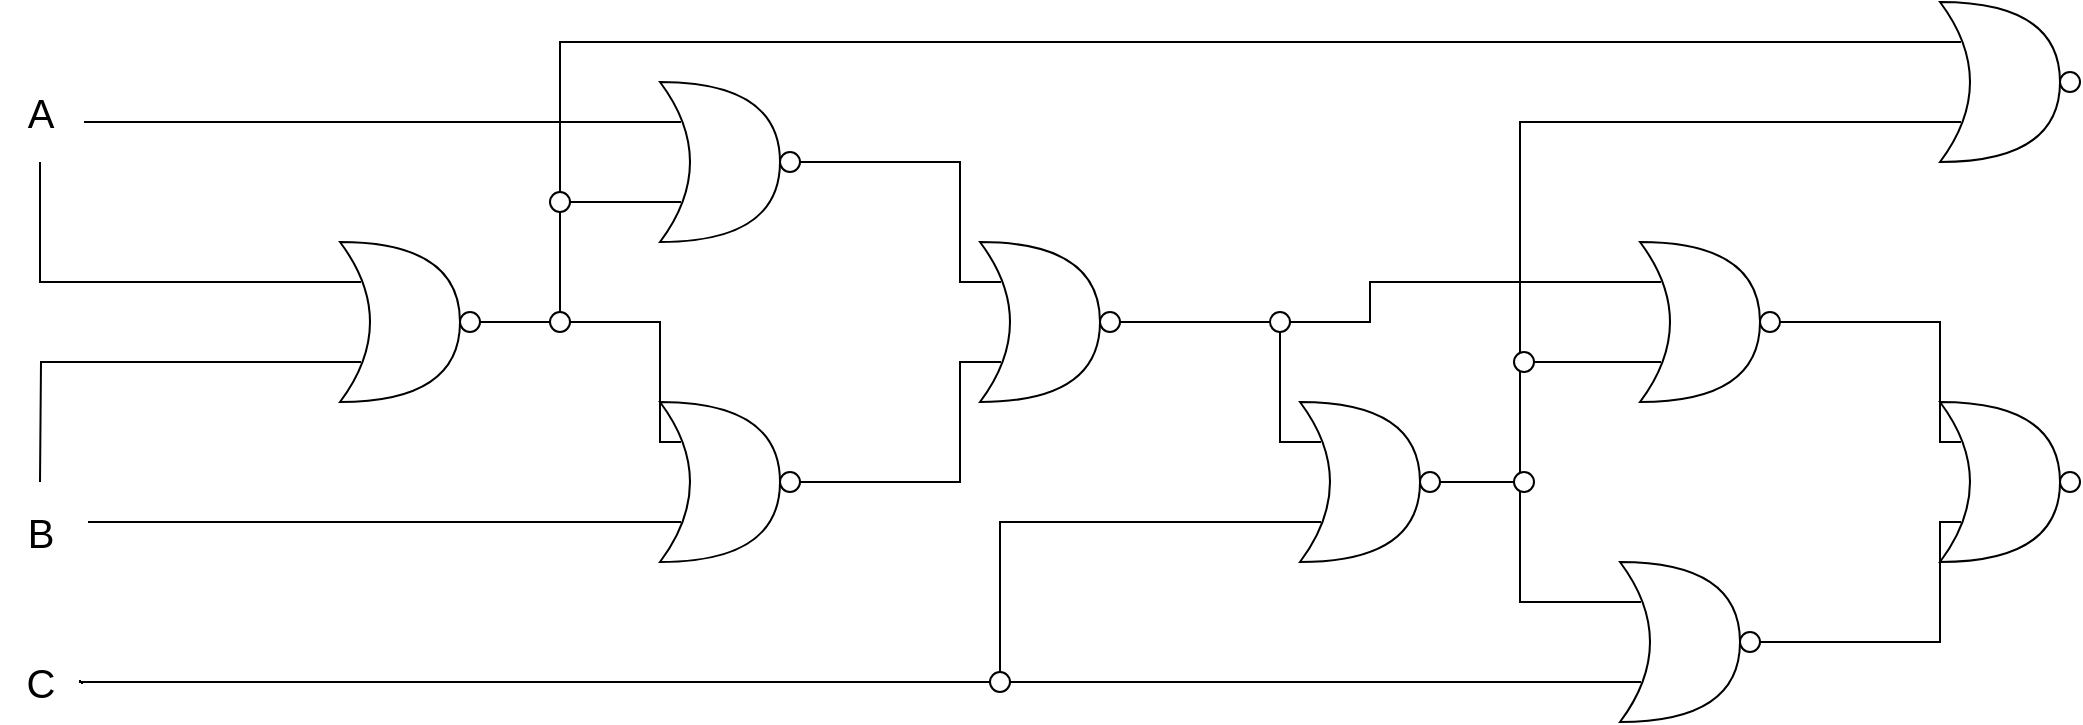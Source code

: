 <mxfile version="24.7.17">
  <diagram name="Страница — 1" id="eWbxnj-cociilJJ8RhSY">
    <mxGraphModel dx="1195" dy="697" grid="1" gridSize="10" guides="1" tooltips="1" connect="1" arrows="1" fold="1" page="1" pageScale="1" pageWidth="827" pageHeight="1169" math="0" shadow="0">
      <root>
        <mxCell id="0" />
        <mxCell id="1" parent="0" />
        <mxCell id="C5GJka8rz8zUdYA40OUr-13" style="edgeStyle=orthogonalEdgeStyle;rounded=0;orthogonalLoop=1;jettySize=auto;html=1;exitX=0.175;exitY=0.75;exitDx=0;exitDy=0;exitPerimeter=0;endArrow=none;endFill=0;" edge="1" parent="1" source="C5GJka8rz8zUdYA40OUr-3">
          <mxGeometry relative="1" as="geometry">
            <mxPoint x="90" y="400" as="targetPoint" />
          </mxGeometry>
        </mxCell>
        <mxCell id="C5GJka8rz8zUdYA40OUr-3" value="" style="shape=xor;whiteSpace=wrap;html=1;" vertex="1" parent="1">
          <mxGeometry x="240" y="280" width="60" height="80" as="geometry" />
        </mxCell>
        <mxCell id="C5GJka8rz8zUdYA40OUr-4" value="" style="shape=xor;whiteSpace=wrap;html=1;" vertex="1" parent="1">
          <mxGeometry x="400" y="200" width="60" height="80" as="geometry" />
        </mxCell>
        <mxCell id="C5GJka8rz8zUdYA40OUr-5" value="" style="shape=xor;whiteSpace=wrap;html=1;" vertex="1" parent="1">
          <mxGeometry x="400" y="360" width="60" height="80" as="geometry" />
        </mxCell>
        <mxCell id="C5GJka8rz8zUdYA40OUr-6" value="" style="shape=xor;whiteSpace=wrap;html=1;" vertex="1" parent="1">
          <mxGeometry x="560" y="280" width="60" height="80" as="geometry" />
        </mxCell>
        <mxCell id="C5GJka8rz8zUdYA40OUr-7" value="" style="shape=xor;whiteSpace=wrap;html=1;" vertex="1" parent="1">
          <mxGeometry x="720" y="360" width="60" height="80" as="geometry" />
        </mxCell>
        <mxCell id="C5GJka8rz8zUdYA40OUr-8" value="" style="shape=xor;whiteSpace=wrap;html=1;" vertex="1" parent="1">
          <mxGeometry x="890" y="280" width="60" height="80" as="geometry" />
        </mxCell>
        <mxCell id="C5GJka8rz8zUdYA40OUr-9" value="" style="shape=xor;whiteSpace=wrap;html=1;" vertex="1" parent="1">
          <mxGeometry x="880" y="440" width="60" height="80" as="geometry" />
        </mxCell>
        <mxCell id="C5GJka8rz8zUdYA40OUr-10" value="" style="shape=xor;whiteSpace=wrap;html=1;" vertex="1" parent="1">
          <mxGeometry x="1040" y="360" width="60" height="80" as="geometry" />
        </mxCell>
        <mxCell id="C5GJka8rz8zUdYA40OUr-11" value="" style="shape=xor;whiteSpace=wrap;html=1;" vertex="1" parent="1">
          <mxGeometry x="1040" y="160" width="60" height="80" as="geometry" />
        </mxCell>
        <mxCell id="C5GJka8rz8zUdYA40OUr-12" value="" style="endArrow=none;html=1;rounded=0;entryX=0.175;entryY=0.25;entryDx=0;entryDy=0;entryPerimeter=0;" edge="1" parent="1" target="C5GJka8rz8zUdYA40OUr-3">
          <mxGeometry width="50" height="50" relative="1" as="geometry">
            <mxPoint x="90" y="240" as="sourcePoint" />
            <mxPoint x="610" y="400" as="targetPoint" />
            <Array as="points">
              <mxPoint x="90" y="300" />
            </Array>
          </mxGeometry>
        </mxCell>
        <mxCell id="C5GJka8rz8zUdYA40OUr-14" value="A" style="text;html=1;align=center;verticalAlign=middle;resizable=0;points=[];autosize=1;strokeColor=none;fillColor=none;fontSize=20;" vertex="1" parent="1">
          <mxGeometry x="70" y="195" width="40" height="40" as="geometry" />
        </mxCell>
        <mxCell id="C5GJka8rz8zUdYA40OUr-15" value="B" style="text;html=1;align=center;verticalAlign=middle;resizable=0;points=[];autosize=1;strokeColor=none;fillColor=none;fontSize=20;" vertex="1" parent="1">
          <mxGeometry x="70" y="405" width="40" height="40" as="geometry" />
        </mxCell>
        <mxCell id="C5GJka8rz8zUdYA40OUr-16" value="C" style="text;html=1;align=center;verticalAlign=middle;resizable=0;points=[];autosize=1;strokeColor=none;fillColor=none;fontSize=20;" vertex="1" parent="1">
          <mxGeometry x="70" y="480" width="40" height="40" as="geometry" />
        </mxCell>
        <mxCell id="C5GJka8rz8zUdYA40OUr-17" style="edgeStyle=orthogonalEdgeStyle;rounded=0;orthogonalLoop=1;jettySize=auto;html=1;exitX=0.175;exitY=0.25;exitDx=0;exitDy=0;exitPerimeter=0;entryX=1.05;entryY=0.625;entryDx=0;entryDy=0;entryPerimeter=0;endArrow=none;endFill=0;" edge="1" parent="1" source="C5GJka8rz8zUdYA40OUr-4" target="C5GJka8rz8zUdYA40OUr-14">
          <mxGeometry relative="1" as="geometry" />
        </mxCell>
        <mxCell id="C5GJka8rz8zUdYA40OUr-18" style="edgeStyle=orthogonalEdgeStyle;rounded=0;orthogonalLoop=1;jettySize=auto;html=1;exitX=1;exitY=0.5;exitDx=0;exitDy=0;exitPerimeter=0;entryX=0.175;entryY=0.75;entryDx=0;entryDy=0;entryPerimeter=0;endArrow=none;endFill=0;" edge="1" parent="1" source="C5GJka8rz8zUdYA40OUr-3" target="C5GJka8rz8zUdYA40OUr-4">
          <mxGeometry relative="1" as="geometry" />
        </mxCell>
        <mxCell id="C5GJka8rz8zUdYA40OUr-19" style="edgeStyle=orthogonalEdgeStyle;rounded=0;orthogonalLoop=1;jettySize=auto;html=1;exitX=1;exitY=0.5;exitDx=0;exitDy=0;exitPerimeter=0;entryX=0.175;entryY=0.25;entryDx=0;entryDy=0;entryPerimeter=0;endArrow=none;endFill=0;" edge="1" parent="1" source="C5GJka8rz8zUdYA40OUr-34" target="C5GJka8rz8zUdYA40OUr-5">
          <mxGeometry relative="1" as="geometry">
            <Array as="points">
              <mxPoint x="400" y="320" />
              <mxPoint x="400" y="380" />
            </Array>
          </mxGeometry>
        </mxCell>
        <mxCell id="C5GJka8rz8zUdYA40OUr-20" style="edgeStyle=orthogonalEdgeStyle;rounded=0;orthogonalLoop=1;jettySize=auto;html=1;exitX=0.175;exitY=0.75;exitDx=0;exitDy=0;exitPerimeter=0;entryX=1.1;entryY=0.375;entryDx=0;entryDy=0;entryPerimeter=0;endArrow=none;endFill=0;" edge="1" parent="1" source="C5GJka8rz8zUdYA40OUr-5" target="C5GJka8rz8zUdYA40OUr-15">
          <mxGeometry relative="1" as="geometry" />
        </mxCell>
        <mxCell id="C5GJka8rz8zUdYA40OUr-21" style="edgeStyle=orthogonalEdgeStyle;rounded=0;orthogonalLoop=1;jettySize=auto;html=1;exitX=1;exitY=0.5;exitDx=0;exitDy=0;exitPerimeter=0;entryX=0.175;entryY=0.25;entryDx=0;entryDy=0;entryPerimeter=0;endArrow=none;endFill=0;" edge="1" parent="1" source="C5GJka8rz8zUdYA40OUr-38" target="C5GJka8rz8zUdYA40OUr-6">
          <mxGeometry relative="1" as="geometry">
            <Array as="points">
              <mxPoint x="550" y="240" />
              <mxPoint x="550" y="300" />
            </Array>
          </mxGeometry>
        </mxCell>
        <mxCell id="C5GJka8rz8zUdYA40OUr-22" style="edgeStyle=orthogonalEdgeStyle;rounded=0;orthogonalLoop=1;jettySize=auto;html=1;exitX=1;exitY=0.5;exitDx=0;exitDy=0;exitPerimeter=0;entryX=0.175;entryY=0.75;entryDx=0;entryDy=0;entryPerimeter=0;endArrow=none;endFill=0;" edge="1" parent="1" source="C5GJka8rz8zUdYA40OUr-36" target="C5GJka8rz8zUdYA40OUr-6">
          <mxGeometry relative="1" as="geometry">
            <Array as="points">
              <mxPoint x="550" y="400" />
              <mxPoint x="550" y="340" />
            </Array>
          </mxGeometry>
        </mxCell>
        <mxCell id="C5GJka8rz8zUdYA40OUr-23" style="edgeStyle=orthogonalEdgeStyle;rounded=0;orthogonalLoop=1;jettySize=auto;html=1;exitX=1;exitY=0.5;exitDx=0;exitDy=0;exitPerimeter=0;entryX=0.175;entryY=0.25;entryDx=0;entryDy=0;entryPerimeter=0;endArrow=none;endFill=0;" edge="1" parent="1" source="C5GJka8rz8zUdYA40OUr-6" target="C5GJka8rz8zUdYA40OUr-8">
          <mxGeometry relative="1" as="geometry" />
        </mxCell>
        <mxCell id="C5GJka8rz8zUdYA40OUr-24" style="edgeStyle=orthogonalEdgeStyle;rounded=0;orthogonalLoop=1;jettySize=auto;html=1;exitX=1;exitY=0.5;exitDx=0;exitDy=0;exitPerimeter=0;entryX=0.175;entryY=0.25;entryDx=0;entryDy=0;entryPerimeter=0;endArrow=none;endFill=0;" edge="1" parent="1" source="C5GJka8rz8zUdYA40OUr-40" target="C5GJka8rz8zUdYA40OUr-7">
          <mxGeometry relative="1" as="geometry">
            <Array as="points">
              <mxPoint x="710" y="320" />
              <mxPoint x="710" y="380" />
            </Array>
          </mxGeometry>
        </mxCell>
        <mxCell id="C5GJka8rz8zUdYA40OUr-25" style="edgeStyle=orthogonalEdgeStyle;rounded=0;orthogonalLoop=1;jettySize=auto;html=1;exitX=0.175;exitY=0.75;exitDx=0;exitDy=0;exitPerimeter=0;entryX=1.025;entryY=0.525;entryDx=0;entryDy=0;entryPerimeter=0;endArrow=none;endFill=0;" edge="1" parent="1" source="C5GJka8rz8zUdYA40OUr-7" target="C5GJka8rz8zUdYA40OUr-16">
          <mxGeometry relative="1" as="geometry">
            <Array as="points">
              <mxPoint x="570" y="420" />
              <mxPoint x="570" y="500" />
              <mxPoint x="111" y="500" />
            </Array>
          </mxGeometry>
        </mxCell>
        <mxCell id="C5GJka8rz8zUdYA40OUr-26" style="edgeStyle=orthogonalEdgeStyle;rounded=0;orthogonalLoop=1;jettySize=auto;html=1;exitX=1;exitY=0.5;exitDx=0;exitDy=0;exitPerimeter=0;entryX=0.175;entryY=0.75;entryDx=0;entryDy=0;entryPerimeter=0;endArrow=none;endFill=0;" edge="1" parent="1" source="C5GJka8rz8zUdYA40OUr-7" target="C5GJka8rz8zUdYA40OUr-8">
          <mxGeometry relative="1" as="geometry">
            <Array as="points">
              <mxPoint x="830" y="400" />
              <mxPoint x="830" y="340" />
            </Array>
          </mxGeometry>
        </mxCell>
        <mxCell id="C5GJka8rz8zUdYA40OUr-27" style="edgeStyle=orthogonalEdgeStyle;rounded=0;orthogonalLoop=1;jettySize=auto;html=1;exitX=1;exitY=0.5;exitDx=0;exitDy=0;exitPerimeter=0;entryX=0.175;entryY=0.25;entryDx=0;entryDy=0;entryPerimeter=0;endArrow=none;endFill=0;" edge="1" parent="1" source="C5GJka8rz8zUdYA40OUr-44" target="C5GJka8rz8zUdYA40OUr-10">
          <mxGeometry relative="1" as="geometry">
            <Array as="points">
              <mxPoint x="1040" y="320" />
              <mxPoint x="1040" y="380" />
            </Array>
          </mxGeometry>
        </mxCell>
        <mxCell id="C5GJka8rz8zUdYA40OUr-28" style="edgeStyle=orthogonalEdgeStyle;rounded=0;orthogonalLoop=1;jettySize=auto;html=1;exitX=1;exitY=0.5;exitDx=0;exitDy=0;exitPerimeter=0;entryX=0.175;entryY=0.75;entryDx=0;entryDy=0;entryPerimeter=0;endArrow=none;endFill=0;" edge="1" parent="1" source="C5GJka8rz8zUdYA40OUr-48" target="C5GJka8rz8zUdYA40OUr-10">
          <mxGeometry relative="1" as="geometry">
            <Array as="points">
              <mxPoint x="1040" y="480" />
              <mxPoint x="1040" y="420" />
            </Array>
          </mxGeometry>
        </mxCell>
        <mxCell id="C5GJka8rz8zUdYA40OUr-29" style="edgeStyle=orthogonalEdgeStyle;rounded=0;orthogonalLoop=1;jettySize=auto;html=1;exitX=1;exitY=0.5;exitDx=0;exitDy=0;exitPerimeter=0;entryX=0.175;entryY=0.25;entryDx=0;entryDy=0;entryPerimeter=0;endArrow=none;endFill=0;" edge="1" parent="1" source="C5GJka8rz8zUdYA40OUr-7" target="C5GJka8rz8zUdYA40OUr-9">
          <mxGeometry relative="1" as="geometry">
            <Array as="points">
              <mxPoint x="830" y="400" />
              <mxPoint x="830" y="460" />
            </Array>
          </mxGeometry>
        </mxCell>
        <mxCell id="C5GJka8rz8zUdYA40OUr-30" style="edgeStyle=orthogonalEdgeStyle;rounded=0;orthogonalLoop=1;jettySize=auto;html=1;exitX=0.175;exitY=0.75;exitDx=0;exitDy=0;exitPerimeter=0;entryX=1;entryY=0.475;entryDx=0;entryDy=0;entryPerimeter=0;endArrow=none;endFill=0;" edge="1" parent="1" source="C5GJka8rz8zUdYA40OUr-9" target="C5GJka8rz8zUdYA40OUr-16">
          <mxGeometry relative="1" as="geometry">
            <Array as="points">
              <mxPoint x="110" y="500" />
            </Array>
          </mxGeometry>
        </mxCell>
        <mxCell id="C5GJka8rz8zUdYA40OUr-31" style="edgeStyle=orthogonalEdgeStyle;rounded=0;orthogonalLoop=1;jettySize=auto;html=1;exitX=1;exitY=0.5;exitDx=0;exitDy=0;exitPerimeter=0;entryX=0.175;entryY=0.25;entryDx=0;entryDy=0;entryPerimeter=0;endArrow=none;endFill=0;" edge="1" parent="1" source="C5GJka8rz8zUdYA40OUr-3" target="C5GJka8rz8zUdYA40OUr-11">
          <mxGeometry relative="1" as="geometry">
            <Array as="points">
              <mxPoint x="350" y="320" />
              <mxPoint x="350" y="180" />
            </Array>
          </mxGeometry>
        </mxCell>
        <mxCell id="C5GJka8rz8zUdYA40OUr-35" value="" style="edgeStyle=orthogonalEdgeStyle;rounded=0;orthogonalLoop=1;jettySize=auto;html=1;exitX=1;exitY=0.5;exitDx=0;exitDy=0;exitPerimeter=0;entryX=0.175;entryY=0.25;entryDx=0;entryDy=0;entryPerimeter=0;endArrow=none;endFill=0;" edge="1" parent="1" source="C5GJka8rz8zUdYA40OUr-3" target="C5GJka8rz8zUdYA40OUr-34">
          <mxGeometry relative="1" as="geometry">
            <mxPoint x="300" y="320" as="sourcePoint" />
            <mxPoint x="411" y="380" as="targetPoint" />
          </mxGeometry>
        </mxCell>
        <mxCell id="C5GJka8rz8zUdYA40OUr-34" value="" style="ellipse;whiteSpace=wrap;html=1;aspect=fixed;" vertex="1" parent="1">
          <mxGeometry x="300" y="315" width="10" height="10" as="geometry" />
        </mxCell>
        <mxCell id="C5GJka8rz8zUdYA40OUr-37" value="" style="edgeStyle=orthogonalEdgeStyle;rounded=0;orthogonalLoop=1;jettySize=auto;html=1;exitX=1;exitY=0.5;exitDx=0;exitDy=0;exitPerimeter=0;entryX=0.175;entryY=0.75;entryDx=0;entryDy=0;entryPerimeter=0;endArrow=none;endFill=0;" edge="1" parent="1" source="C5GJka8rz8zUdYA40OUr-5" target="C5GJka8rz8zUdYA40OUr-36">
          <mxGeometry relative="1" as="geometry">
            <mxPoint x="460" y="400" as="sourcePoint" />
            <mxPoint x="571" y="340" as="targetPoint" />
          </mxGeometry>
        </mxCell>
        <mxCell id="C5GJka8rz8zUdYA40OUr-36" value="" style="ellipse;whiteSpace=wrap;html=1;aspect=fixed;" vertex="1" parent="1">
          <mxGeometry x="460" y="395" width="10" height="10" as="geometry" />
        </mxCell>
        <mxCell id="C5GJka8rz8zUdYA40OUr-39" value="" style="edgeStyle=orthogonalEdgeStyle;rounded=0;orthogonalLoop=1;jettySize=auto;html=1;exitX=1;exitY=0.5;exitDx=0;exitDy=0;exitPerimeter=0;entryX=0.175;entryY=0.25;entryDx=0;entryDy=0;entryPerimeter=0;endArrow=none;endFill=0;" edge="1" parent="1" source="C5GJka8rz8zUdYA40OUr-4" target="C5GJka8rz8zUdYA40OUr-38">
          <mxGeometry relative="1" as="geometry">
            <mxPoint x="460" y="240" as="sourcePoint" />
            <mxPoint x="571" y="300" as="targetPoint" />
          </mxGeometry>
        </mxCell>
        <mxCell id="C5GJka8rz8zUdYA40OUr-38" value="" style="ellipse;whiteSpace=wrap;html=1;aspect=fixed;" vertex="1" parent="1">
          <mxGeometry x="460" y="235" width="10" height="10" as="geometry" />
        </mxCell>
        <mxCell id="C5GJka8rz8zUdYA40OUr-41" value="" style="edgeStyle=orthogonalEdgeStyle;rounded=0;orthogonalLoop=1;jettySize=auto;html=1;exitX=1;exitY=0.5;exitDx=0;exitDy=0;exitPerimeter=0;entryX=0.175;entryY=0.25;entryDx=0;entryDy=0;entryPerimeter=0;endArrow=none;endFill=0;" edge="1" parent="1" source="C5GJka8rz8zUdYA40OUr-6" target="C5GJka8rz8zUdYA40OUr-40">
          <mxGeometry relative="1" as="geometry">
            <mxPoint x="620" y="320" as="sourcePoint" />
            <mxPoint x="731" y="380" as="targetPoint" />
          </mxGeometry>
        </mxCell>
        <mxCell id="C5GJka8rz8zUdYA40OUr-40" value="" style="ellipse;whiteSpace=wrap;html=1;aspect=fixed;" vertex="1" parent="1">
          <mxGeometry x="620" y="315" width="10" height="10" as="geometry" />
        </mxCell>
        <mxCell id="C5GJka8rz8zUdYA40OUr-43" value="" style="edgeStyle=orthogonalEdgeStyle;rounded=0;orthogonalLoop=1;jettySize=auto;html=1;exitX=0.175;exitY=0.75;exitDx=0;exitDy=0;exitPerimeter=0;entryX=1;entryY=0.5;entryDx=0;entryDy=0;entryPerimeter=0;endArrow=none;endFill=0;" edge="1" parent="1" source="C5GJka8rz8zUdYA40OUr-11" target="C5GJka8rz8zUdYA40OUr-42">
          <mxGeometry relative="1" as="geometry">
            <mxPoint x="1051" y="220" as="sourcePoint" />
            <mxPoint x="780" y="400" as="targetPoint" />
            <Array as="points">
              <mxPoint x="830" y="220" />
              <mxPoint x="830" y="400" />
            </Array>
          </mxGeometry>
        </mxCell>
        <mxCell id="C5GJka8rz8zUdYA40OUr-42" value="" style="ellipse;whiteSpace=wrap;html=1;aspect=fixed;" vertex="1" parent="1">
          <mxGeometry x="780" y="395" width="10" height="10" as="geometry" />
        </mxCell>
        <mxCell id="C5GJka8rz8zUdYA40OUr-45" value="" style="edgeStyle=orthogonalEdgeStyle;rounded=0;orthogonalLoop=1;jettySize=auto;html=1;exitX=1;exitY=0.5;exitDx=0;exitDy=0;exitPerimeter=0;entryX=0.175;entryY=0.25;entryDx=0;entryDy=0;entryPerimeter=0;endArrow=none;endFill=0;" edge="1" parent="1" source="C5GJka8rz8zUdYA40OUr-8" target="C5GJka8rz8zUdYA40OUr-44">
          <mxGeometry relative="1" as="geometry">
            <mxPoint x="950" y="320" as="sourcePoint" />
            <mxPoint x="1051" y="380" as="targetPoint" />
          </mxGeometry>
        </mxCell>
        <mxCell id="C5GJka8rz8zUdYA40OUr-44" value="" style="ellipse;whiteSpace=wrap;html=1;aspect=fixed;" vertex="1" parent="1">
          <mxGeometry x="950" y="315" width="10" height="10" as="geometry" />
        </mxCell>
        <mxCell id="C5GJka8rz8zUdYA40OUr-46" value="" style="ellipse;whiteSpace=wrap;html=1;aspect=fixed;" vertex="1" parent="1">
          <mxGeometry x="1100" y="395" width="10" height="10" as="geometry" />
        </mxCell>
        <mxCell id="C5GJka8rz8zUdYA40OUr-47" value="" style="ellipse;whiteSpace=wrap;html=1;aspect=fixed;" vertex="1" parent="1">
          <mxGeometry x="1100" y="195" width="10" height="10" as="geometry" />
        </mxCell>
        <mxCell id="C5GJka8rz8zUdYA40OUr-49" value="" style="edgeStyle=orthogonalEdgeStyle;rounded=0;orthogonalLoop=1;jettySize=auto;html=1;exitX=1;exitY=0.5;exitDx=0;exitDy=0;exitPerimeter=0;entryX=0.175;entryY=0.75;entryDx=0;entryDy=0;entryPerimeter=0;endArrow=none;endFill=0;" edge="1" parent="1" source="C5GJka8rz8zUdYA40OUr-9" target="C5GJka8rz8zUdYA40OUr-48">
          <mxGeometry relative="1" as="geometry">
            <mxPoint x="940" y="480" as="sourcePoint" />
            <mxPoint x="1051" y="420" as="targetPoint" />
          </mxGeometry>
        </mxCell>
        <mxCell id="C5GJka8rz8zUdYA40OUr-48" value="" style="ellipse;whiteSpace=wrap;html=1;aspect=fixed;" vertex="1" parent="1">
          <mxGeometry x="940" y="475" width="10" height="10" as="geometry" />
        </mxCell>
        <mxCell id="C5GJka8rz8zUdYA40OUr-58" value="" style="ellipse;whiteSpace=wrap;html=1;fillStyle=solid;fillColor=#ffffff;recursiveResize=0;expand=0;editable=1;movable=1;resizable=1;rotatable=0;deletable=1;locked=0;connectable=0;allowArrows=0;aspect=fixed;" vertex="1" parent="1">
          <mxGeometry x="345" y="315" width="10" height="10" as="geometry" />
        </mxCell>
        <mxCell id="C5GJka8rz8zUdYA40OUr-59" value="" style="ellipse;whiteSpace=wrap;html=1;fillStyle=solid;fillColor=#ffffff;recursiveResize=0;expand=0;editable=1;movable=1;resizable=1;rotatable=0;deletable=1;locked=0;connectable=0;allowArrows=0;aspect=fixed;" vertex="1" parent="1">
          <mxGeometry x="345" y="255" width="10" height="10" as="geometry" />
        </mxCell>
        <mxCell id="C5GJka8rz8zUdYA40OUr-62" value="" style="ellipse;whiteSpace=wrap;html=1;aspect=fixed;fillStyle=solid;fillColor=#ffffff;recursiveResize=0;expand=0;editable=1;movable=1;resizable=1;rotatable=0;deletable=1;locked=0;connectable=0;allowArrows=0;" vertex="1" parent="1">
          <mxGeometry x="705" y="315" width="10" height="10" as="geometry" />
        </mxCell>
        <mxCell id="C5GJka8rz8zUdYA40OUr-63" value="" style="ellipse;whiteSpace=wrap;html=1;aspect=fixed;fillStyle=solid;fillColor=#ffffff;recursiveResize=0;expand=0;editable=1;movable=1;resizable=1;rotatable=0;deletable=1;locked=0;connectable=0;allowArrows=0;" vertex="1" parent="1">
          <mxGeometry x="565" y="495" width="10" height="10" as="geometry" />
        </mxCell>
        <mxCell id="C5GJka8rz8zUdYA40OUr-64" value="" style="ellipse;whiteSpace=wrap;html=1;aspect=fixed;fillStyle=solid;fillColor=#ffffff;recursiveResize=0;expand=0;editable=1;movable=1;resizable=1;rotatable=0;deletable=1;locked=0;connectable=0;allowArrows=0;" vertex="1" parent="1">
          <mxGeometry x="827" y="395" width="10" height="10" as="geometry" />
        </mxCell>
        <mxCell id="C5GJka8rz8zUdYA40OUr-65" value="" style="ellipse;whiteSpace=wrap;html=1;aspect=fixed;fillStyle=solid;fillColor=#ffffff;recursiveResize=0;expand=0;editable=1;movable=1;resizable=1;rotatable=0;deletable=1;locked=0;connectable=0;allowArrows=0;" vertex="1" parent="1">
          <mxGeometry x="827" y="335" width="10" height="10" as="geometry" />
        </mxCell>
      </root>
    </mxGraphModel>
  </diagram>
</mxfile>
